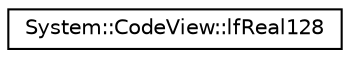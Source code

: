 digraph G
{
  edge [fontname="Helvetica",fontsize="10",labelfontname="Helvetica",labelfontsize="10"];
  node [fontname="Helvetica",fontsize="10",shape=record];
  rankdir="LR";
  Node1 [label="System::CodeView::lfReal128",height=0.2,width=0.4,color="black", fillcolor="white", style="filled",URL="$struct_system_1_1_code_view_1_1lf_real128.html"];
}
